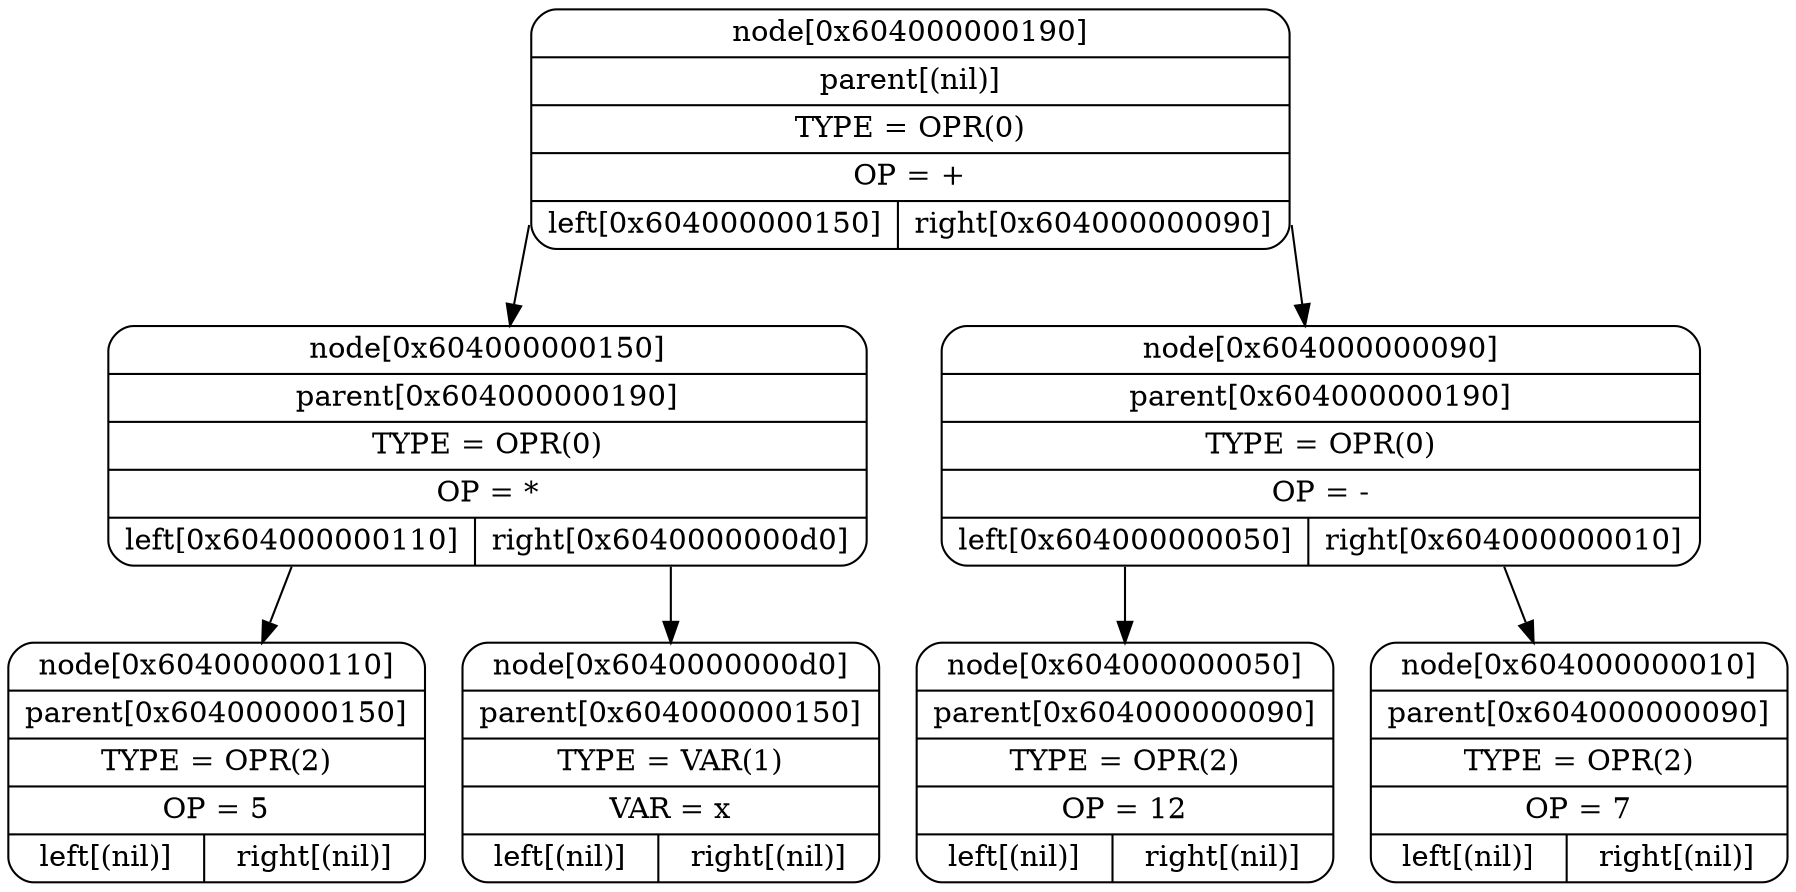 digraph {
graph [splines=line]
	node0x604000000190 [shape = Mrecord, label = "{node[0x604000000190] | parent[(nil)] |TYPE = OPR(0) | OP = + |  { <left>left[0x604000000150] | <right>right[0x604000000090] }}"];
	node0x604000000190:<left> -> node0x604000000150;
	node0x604000000150 [shape = Mrecord, label = "{node[0x604000000150] | parent[0x604000000190] |TYPE = OPR(0) | OP = * |  { <left>left[0x604000000110] | <right>right[0x6040000000d0] }}"];
	node0x604000000150:<left> -> node0x604000000110;
	node0x604000000110 [shape = Mrecord, label = "{node[0x604000000110] | parent[0x604000000150] |TYPE = OPR(2) | OP = 5 |  { <left>left[(nil)] | <right>right[(nil)] }}"];
	node0x604000000150:<right> -> node0x6040000000d0;
	node0x6040000000d0 [shape = Mrecord, label = "{node[0x6040000000d0] | parent[0x604000000150] |TYPE = VAR(1) | VAR = x |  { <left>left[(nil)] | <right>right[(nil)] }}"];
	node0x604000000190:<right> -> node0x604000000090;
	node0x604000000090 [shape = Mrecord, label = "{node[0x604000000090] | parent[0x604000000190] |TYPE = OPR(0) | OP = - |  { <left>left[0x604000000050] | <right>right[0x604000000010] }}"];
	node0x604000000090:<left> -> node0x604000000050;
	node0x604000000050 [shape = Mrecord, label = "{node[0x604000000050] | parent[0x604000000090] |TYPE = OPR(2) | OP = 12 |  { <left>left[(nil)] | <right>right[(nil)] }}"];
	node0x604000000090:<right> -> node0x604000000010;
	node0x604000000010 [shape = Mrecord, label = "{node[0x604000000010] | parent[0x604000000090] |TYPE = OPR(2) | OP = 7 |  { <left>left[(nil)] | <right>right[(nil)] }}"];
}
